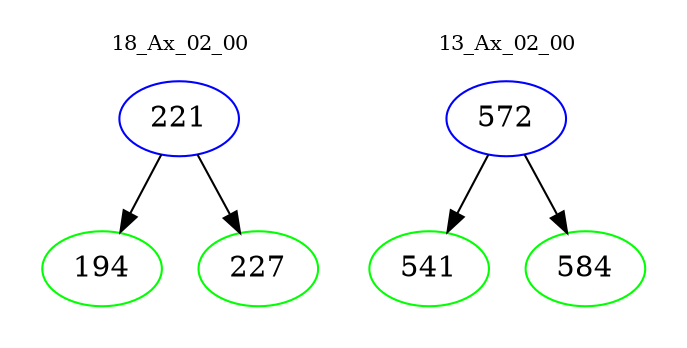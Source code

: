 digraph{
subgraph cluster_0 {
color = white
label = "18_Ax_02_00";
fontsize=10;
T0_221 [label="221", color="blue"]
T0_221 -> T0_194 [color="black"]
T0_194 [label="194", color="green"]
T0_221 -> T0_227 [color="black"]
T0_227 [label="227", color="green"]
}
subgraph cluster_1 {
color = white
label = "13_Ax_02_00";
fontsize=10;
T1_572 [label="572", color="blue"]
T1_572 -> T1_541 [color="black"]
T1_541 [label="541", color="green"]
T1_572 -> T1_584 [color="black"]
T1_584 [label="584", color="green"]
}
}
